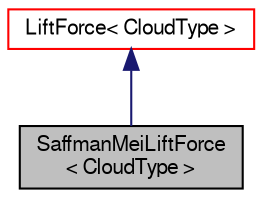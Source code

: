 digraph "SaffmanMeiLiftForce&lt; CloudType &gt;"
{
  bgcolor="transparent";
  edge [fontname="FreeSans",fontsize="10",labelfontname="FreeSans",labelfontsize="10"];
  node [fontname="FreeSans",fontsize="10",shape=record];
  Node3 [label="SaffmanMeiLiftForce\l\< CloudType \>",height=0.2,width=0.4,color="black", fillcolor="grey75", style="filled", fontcolor="black"];
  Node4 -> Node3 [dir="back",color="midnightblue",fontsize="10",style="solid",fontname="FreeSans"];
  Node4 [label="LiftForce\< CloudType \>",height=0.2,width=0.4,color="red",URL="$a24134.html",tooltip="Base class for particle lift force models. "];
}
